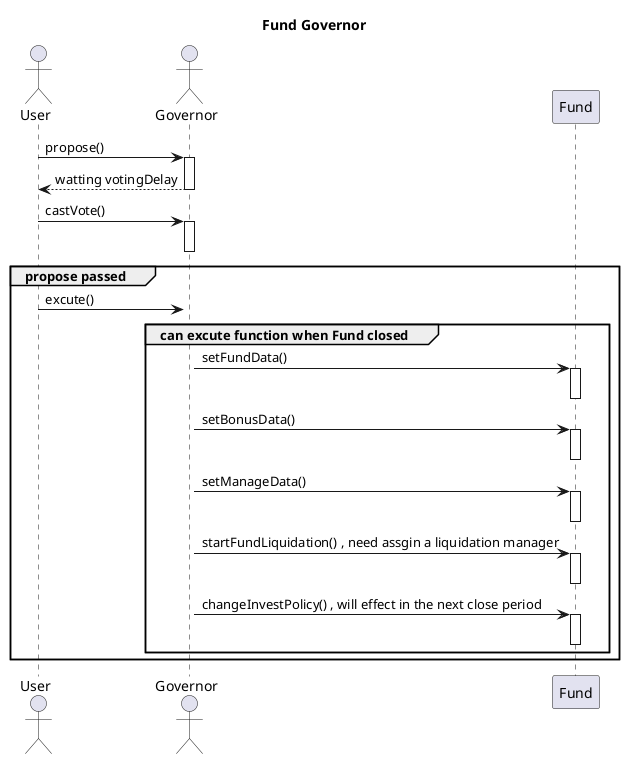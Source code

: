 ```
@startuml FundGovernor
autoactivate on
title Fund Governor
actor User
actor Governor
User->Governor : propose() 
return watting votingDelay
deactivate Governor

User->Governor: castVote()
deactivate Governor
group propose passed
User->Governor:excute()
group can excute function when Fund closed
Governor->Fund:setFundData() 
deactivate Fund
Governor->Fund:setBonusData() 
deactivate Fund
Governor->Fund:setManageData() 
deactivate Fund
Governor->Fund:startFundLiquidation() , need assgin a liquidation manager

deactivate Fund
Governor->Fund:changeInvestPolicy() , will effect in the next close period

deactivate Fund
end
end
@enduml
```